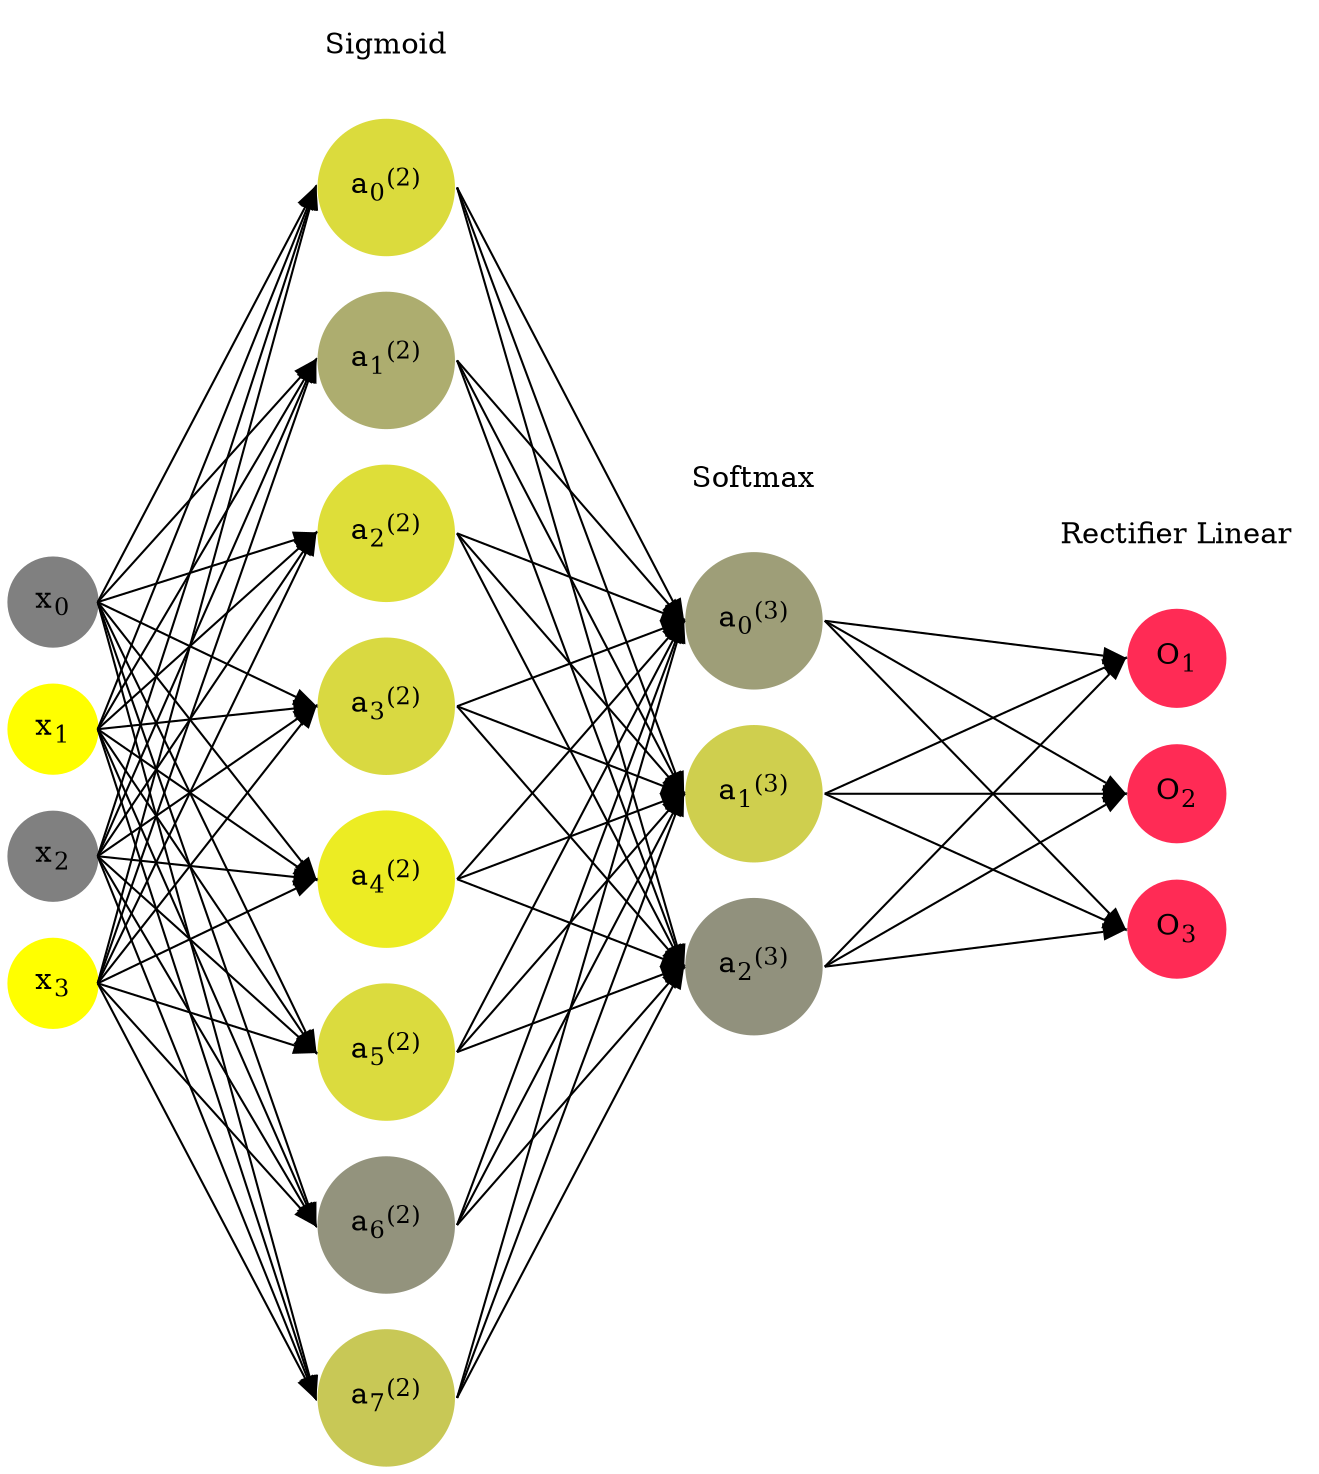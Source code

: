 digraph G {
	rankdir = LR;
	splines=false;
	edge[style=invis];
	ranksep= 1.4;
	{
	node [shape=circle, color="0.1667, 0.0, 0.5", style=filled, fillcolor="0.1667, 0.0, 0.5"];
	x0 [label=<x<sub>0</sub>>];
	}
	{
	node [shape=circle, color="0.1667, 1.0, 1.0", style=filled, fillcolor="0.1667, 1.0, 1.0"];
	x1 [label=<x<sub>1</sub>>];
	}
	{
	node [shape=circle, color="0.1667, 0.0, 0.5", style=filled, fillcolor="0.1667, 0.0, 0.5"];
	x2 [label=<x<sub>2</sub>>];
	}
	{
	node [shape=circle, color="0.1667, 1.0, 1.0", style=filled, fillcolor="0.1667, 1.0, 1.0"];
	x3 [label=<x<sub>3</sub>>];
	}
	{
	node [shape=circle, color="0.1667, 0.718222, 0.859111", style=filled, fillcolor="0.1667, 0.718222, 0.859111"];
	a02 [label=<a<sub>0</sub><sup>(2)</sup>>];
	}
	{
	node [shape=circle, color="0.1667, 0.356507, 0.678254", style=filled, fillcolor="0.1667, 0.356507, 0.678254"];
	a12 [label=<a<sub>1</sub><sup>(2)</sup>>];
	}
	{
	node [shape=circle, color="0.1667, 0.742011, 0.871005", style=filled, fillcolor="0.1667, 0.742011, 0.871005"];
	a22 [label=<a<sub>2</sub><sup>(2)</sup>>];
	}
	{
	node [shape=circle, color="0.1667, 0.701157, 0.850578", style=filled, fillcolor="0.1667, 0.701157, 0.850578"];
	a32 [label=<a<sub>3</sub><sup>(2)</sup>>];
	}
	{
	node [shape=circle, color="0.1667, 0.849240, 0.924620", style=filled, fillcolor="0.1667, 0.849240, 0.924620"];
	a42 [label=<a<sub>4</sub><sup>(2)</sup>>];
	}
	{
	node [shape=circle, color="0.1667, 0.713935, 0.856968", style=filled, fillcolor="0.1667, 0.713935, 0.856968"];
	a52 [label=<a<sub>5</sub><sup>(2)</sup>>];
	}
	{
	node [shape=circle, color="0.1667, 0.152928, 0.576464", style=filled, fillcolor="0.1667, 0.152928, 0.576464"];
	a62 [label=<a<sub>6</sub><sup>(2)</sup>>];
	}
	{
	node [shape=circle, color="0.1667, 0.568885, 0.784443", style=filled, fillcolor="0.1667, 0.568885, 0.784443"];
	a72 [label=<a<sub>7</sub><sup>(2)</sup>>];
	}
	{
	node [shape=circle, color="0.1667, 0.235826, 0.617913", style=filled, fillcolor="0.1667, 0.235826, 0.617913"];
	a03 [label=<a<sub>0</sub><sup>(3)</sup>>];
	}
	{
	node [shape=circle, color="0.1667, 0.623729, 0.811864", style=filled, fillcolor="0.1667, 0.623729, 0.811864"];
	a13 [label=<a<sub>1</sub><sup>(3)</sup>>];
	}
	{
	node [shape=circle, color="0.1667, 0.140446, 0.570223", style=filled, fillcolor="0.1667, 0.140446, 0.570223"];
	a23 [label=<a<sub>2</sub><sup>(3)</sup>>];
	}
	{
	node [shape=circle, color="0.9667, 0.83, 1.0", style=filled, fillcolor="0.9667, 0.83, 1.0"];
	O1 [label=<O<sub>1</sub>>];
	}
	{
	node [shape=circle, color="0.9667, 0.83, 1.0", style=filled, fillcolor="0.9667, 0.83, 1.0"];
	O2 [label=<O<sub>2</sub>>];
	}
	{
	node [shape=circle, color="0.9667, 0.83, 1.0", style=filled, fillcolor="0.9667, 0.83, 1.0"];
	O3 [label=<O<sub>3</sub>>];
	}
	{
	rank=same;
	x0->x1->x2->x3;
	}
	{
	rank=same;
	a02->a12->a22->a32->a42->a52->a62->a72;
	}
	{
	rank=same;
	a03->a13->a23;
	}
	{
	rank=same;
	O1->O2->O3;
	}
	l1 [shape=plaintext,label="Sigmoid"];
	l1->a02;
	{rank=same; l1;a02};
	l2 [shape=plaintext,label="Softmax"];
	l2->a03;
	{rank=same; l2;a03};
	l3 [shape=plaintext,label="Rectifier Linear"];
	l3->O1;
	{rank=same; l3;O1};
edge[style=solid, tailport=e, headport=w];
	{x0;x1;x2;x3} -> {a02;a12;a22;a32;a42;a52;a62;a72};
	{a02;a12;a22;a32;a42;a52;a62;a72} -> {a03;a13;a23};
	{a03;a13;a23} -> {O1,O2,O3};
}